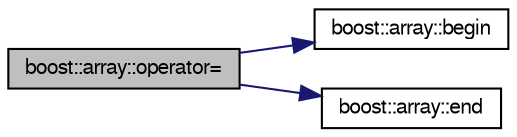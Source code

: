 digraph "boost::array::operator="
{
  bgcolor="transparent";
  edge [fontname="FreeSans",fontsize="10",labelfontname="FreeSans",labelfontsize="10"];
  node [fontname="FreeSans",fontsize="10",shape=record];
  rankdir="LR";
  Node1 [label="boost::array::operator=",height=0.2,width=0.4,color="black", fillcolor="grey75", style="filled" fontcolor="black"];
  Node1 -> Node2 [color="midnightblue",fontsize="10",style="solid",fontname="FreeSans"];
  Node2 [label="boost::array::begin",height=0.2,width=0.4,color="black",URL="$d1/d96/classboost_1_1array.html#a692b0cab4e768f391c6784c799ea61ab"];
  Node1 -> Node3 [color="midnightblue",fontsize="10",style="solid",fontname="FreeSans"];
  Node3 [label="boost::array::end",height=0.2,width=0.4,color="black",URL="$d1/d96/classboost_1_1array.html#a7ceca2d1f87a5832e13db810b75b7a20"];
}

